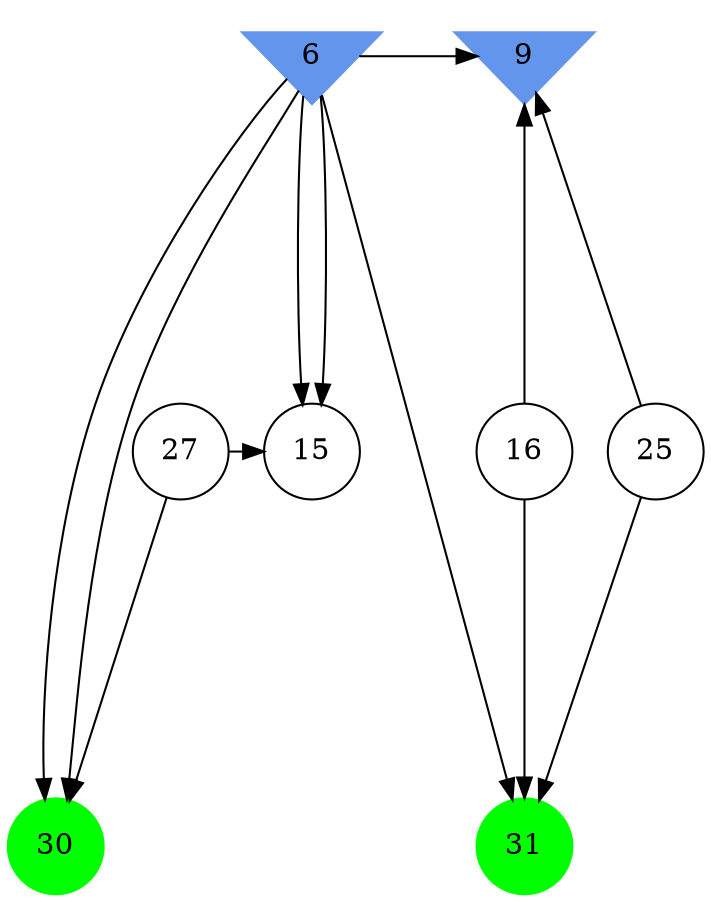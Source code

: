 digraph brain {
	ranksep=2.0;
	6 [shape=invtriangle,style=filled,color=cornflowerblue];
	9 [shape=invtriangle,style=filled,color=cornflowerblue];
	15 [shape=circle,color=black];
	16 [shape=circle,color=black];
	25 [shape=circle,color=black];
	27 [shape=circle,color=black];
	30 [shape=circle,style=filled,color=green];
	31 [shape=circle,style=filled,color=green];
	6	->	31;
	6	->	9;
	16	->	31;
	16	->	9;
	25	->	31;
	25	->	9;
	6	->	15;
	6	->	30;
	27	->	15;
	27	->	30;
	6	->	15;
	6	->	30;
	{ rank=same; 6; 9; }
	{ rank=same; 15; 16; 25; 27; }
	{ rank=same; 30; 31; }
}
